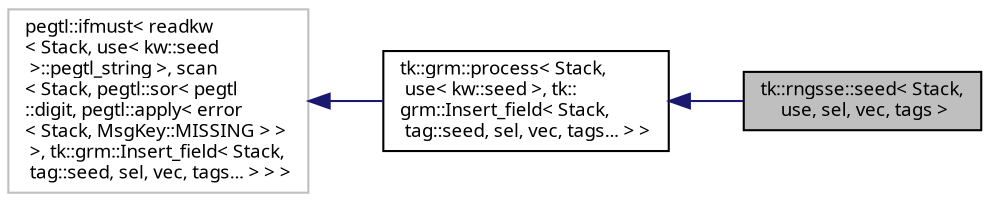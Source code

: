 digraph "tk::rngsse::seed&lt; Stack, use, sel, vec, tags &gt;"
{
 // INTERACTIVE_SVG=YES
  bgcolor="transparent";
  edge [fontname="sans-serif",fontsize="9",labelfontname="sans-serif",labelfontsize="9"];
  node [fontname="sans-serif",fontsize="9",shape=record];
  rankdir="LR";
  Node1 [label="tk::rngsse::seed\< Stack,\l use, sel, vec, tags \>",height=0.2,width=0.4,color="black", fillcolor="grey75", style="filled", fontcolor="black"];
  Node2 -> Node1 [dir="back",color="midnightblue",fontsize="9",style="solid",fontname="sans-serif"];
  Node2 [label="tk::grm::process\< Stack,\l use\< kw::seed \>, tk::\lgrm::Insert_field\< Stack,\l tag::seed, sel, vec, tags... \> \>",height=0.2,width=0.4,color="black",URL="$structtk_1_1grm_1_1process.html"];
  Node3 -> Node2 [dir="back",color="midnightblue",fontsize="9",style="solid",fontname="sans-serif"];
  Node3 [label="pegtl::ifmust\< readkw\l\< Stack, use\< kw::seed\l \>::pegtl_string \>, scan\l\< Stack, pegtl::sor\< pegtl\l::digit, pegtl::apply\< error\l\< Stack, MsgKey::MISSING \> \>\l \>, tk::grm::Insert_field\< Stack,\l tag::seed, sel, vec, tags... \> \> \>",height=0.2,width=0.4,color="grey75"];
}
